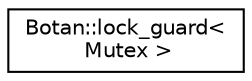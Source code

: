 digraph "Graphical Class Hierarchy"
{
  edge [fontname="Helvetica",fontsize="10",labelfontname="Helvetica",labelfontsize="10"];
  node [fontname="Helvetica",fontsize="10",shape=record];
  rankdir="LR";
  Node0 [label="Botan::lock_guard\<\l Mutex \>",height=0.2,width=0.4,color="black", fillcolor="white", style="filled",URL="$class_botan_1_1lock__guard.html"];
}
